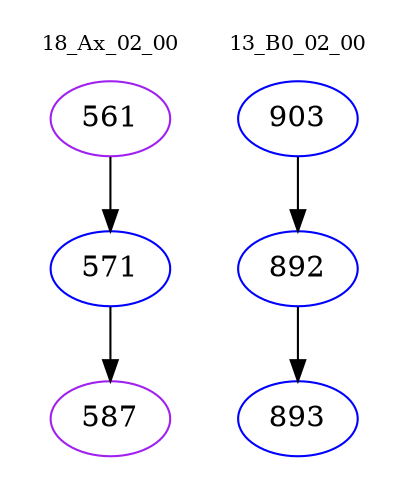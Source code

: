 digraph{
subgraph cluster_0 {
color = white
label = "18_Ax_02_00";
fontsize=10;
T0_561 [label="561", color="purple"]
T0_561 -> T0_571 [color="black"]
T0_571 [label="571", color="blue"]
T0_571 -> T0_587 [color="black"]
T0_587 [label="587", color="purple"]
}
subgraph cluster_1 {
color = white
label = "13_B0_02_00";
fontsize=10;
T1_903 [label="903", color="blue"]
T1_903 -> T1_892 [color="black"]
T1_892 [label="892", color="blue"]
T1_892 -> T1_893 [color="black"]
T1_893 [label="893", color="blue"]
}
}
